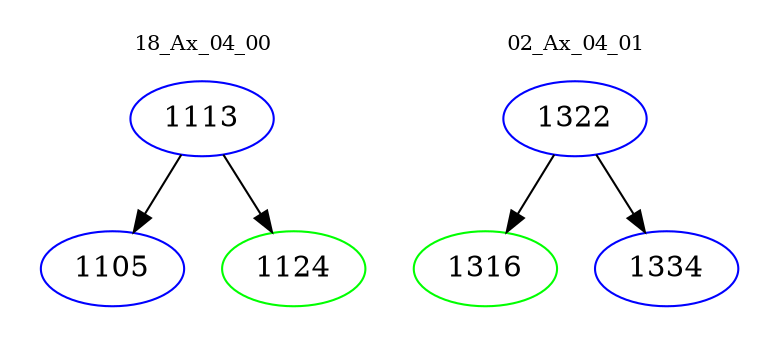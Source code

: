 digraph{
subgraph cluster_0 {
color = white
label = "18_Ax_04_00";
fontsize=10;
T0_1113 [label="1113", color="blue"]
T0_1113 -> T0_1105 [color="black"]
T0_1105 [label="1105", color="blue"]
T0_1113 -> T0_1124 [color="black"]
T0_1124 [label="1124", color="green"]
}
subgraph cluster_1 {
color = white
label = "02_Ax_04_01";
fontsize=10;
T1_1322 [label="1322", color="blue"]
T1_1322 -> T1_1316 [color="black"]
T1_1316 [label="1316", color="green"]
T1_1322 -> T1_1334 [color="black"]
T1_1334 [label="1334", color="blue"]
}
}
